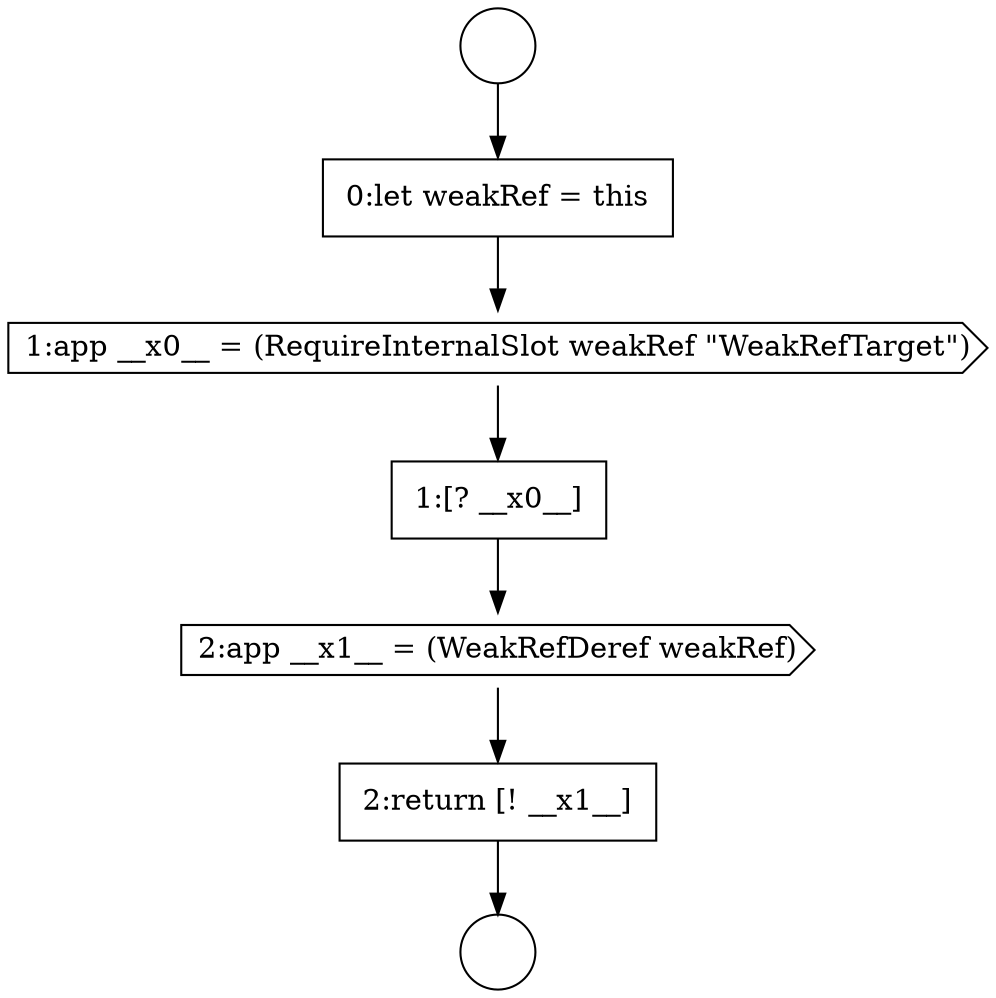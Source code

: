 digraph {
  node18442 [shape=cds, label=<<font color="black">1:app __x0__ = (RequireInternalSlot weakRef &quot;WeakRefTarget&quot;)</font>> color="black" fillcolor="white" style=filled]
  node18445 [shape=none, margin=0, label=<<font color="black">
    <table border="0" cellborder="1" cellspacing="0" cellpadding="10">
      <tr><td align="left">2:return [! __x1__]</td></tr>
    </table>
  </font>> color="black" fillcolor="white" style=filled]
  node18441 [shape=none, margin=0, label=<<font color="black">
    <table border="0" cellborder="1" cellspacing="0" cellpadding="10">
      <tr><td align="left">0:let weakRef = this</td></tr>
    </table>
  </font>> color="black" fillcolor="white" style=filled]
  node18444 [shape=cds, label=<<font color="black">2:app __x1__ = (WeakRefDeref weakRef)</font>> color="black" fillcolor="white" style=filled]
  node18439 [shape=circle label=" " color="black" fillcolor="white" style=filled]
  node18443 [shape=none, margin=0, label=<<font color="black">
    <table border="0" cellborder="1" cellspacing="0" cellpadding="10">
      <tr><td align="left">1:[? __x0__]</td></tr>
    </table>
  </font>> color="black" fillcolor="white" style=filled]
  node18440 [shape=circle label=" " color="black" fillcolor="white" style=filled]
  node18445 -> node18440 [ color="black"]
  node18442 -> node18443 [ color="black"]
  node18444 -> node18445 [ color="black"]
  node18441 -> node18442 [ color="black"]
  node18443 -> node18444 [ color="black"]
  node18439 -> node18441 [ color="black"]
}
